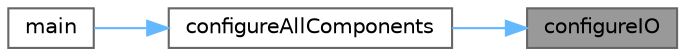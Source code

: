 digraph "configureIO"
{
 // LATEX_PDF_SIZE
  bgcolor="transparent";
  edge [fontname=Helvetica,fontsize=10,labelfontname=Helvetica,labelfontsize=10];
  node [fontname=Helvetica,fontsize=10,shape=box,height=0.2,width=0.4];
  rankdir="RL";
  Node1 [id="Node000001",label="configureIO",height=0.2,width=0.4,color="gray40", fillcolor="grey60", style="filled", fontcolor="black",tooltip="Configures I/O ports and interrupt settings."];
  Node1 -> Node2 [id="edge1_Node000001_Node000002",dir="back",color="steelblue1",style="solid",tooltip=" "];
  Node2 [id="Node000002",label="configureAllComponents",height=0.2,width=0.4,color="grey40", fillcolor="white", style="filled",URL="$_c_o_n_f_i_g_8c.html#afd34bcfa8f295c711b375c171d359176",tooltip="Initializes and configures all components."];
  Node2 -> Node3 [id="edge2_Node000002_Node000003",dir="back",color="steelblue1",style="solid",tooltip=" "];
  Node3 [id="Node000003",label="main",height=0.2,width=0.4,color="grey40", fillcolor="white", style="filled",URL="$main_8c.html#a840291bc02cba5474a4cb46a9b9566fe",tooltip="Main application function."];
}
